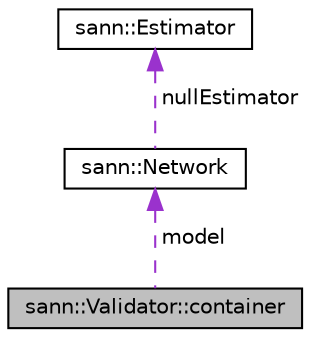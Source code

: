 digraph "sann::Validator::container"
{
  edge [fontname="Helvetica",fontsize="10",labelfontname="Helvetica",labelfontsize="10"];
  node [fontname="Helvetica",fontsize="10",shape=record];
  Node1 [label="sann::Validator::container",height=0.2,width=0.4,color="black", fillcolor="grey75", style="filled", fontcolor="black"];
  Node2 -> Node1 [dir="back",color="darkorchid3",fontsize="10",style="dashed",label=" model" ,fontname="Helvetica"];
  Node2 [label="sann::Network",height=0.2,width=0.4,color="black", fillcolor="white", style="filled",URL="$classsann_1_1Network.html"];
  Node3 -> Node2 [dir="back",color="darkorchid3",fontsize="10",style="dashed",label=" nullEstimator" ,fontname="Helvetica"];
  Node3 [label="sann::Estimator",height=0.2,width=0.4,color="black", fillcolor="white", style="filled",URL="$classsann_1_1Estimator.html"];
}
